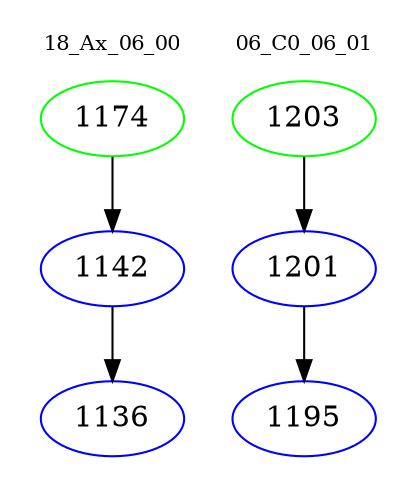 digraph{
subgraph cluster_0 {
color = white
label = "18_Ax_06_00";
fontsize=10;
T0_1174 [label="1174", color="green"]
T0_1174 -> T0_1142 [color="black"]
T0_1142 [label="1142", color="blue"]
T0_1142 -> T0_1136 [color="black"]
T0_1136 [label="1136", color="blue"]
}
subgraph cluster_1 {
color = white
label = "06_C0_06_01";
fontsize=10;
T1_1203 [label="1203", color="green"]
T1_1203 -> T1_1201 [color="black"]
T1_1201 [label="1201", color="blue"]
T1_1201 -> T1_1195 [color="black"]
T1_1195 [label="1195", color="blue"]
}
}

